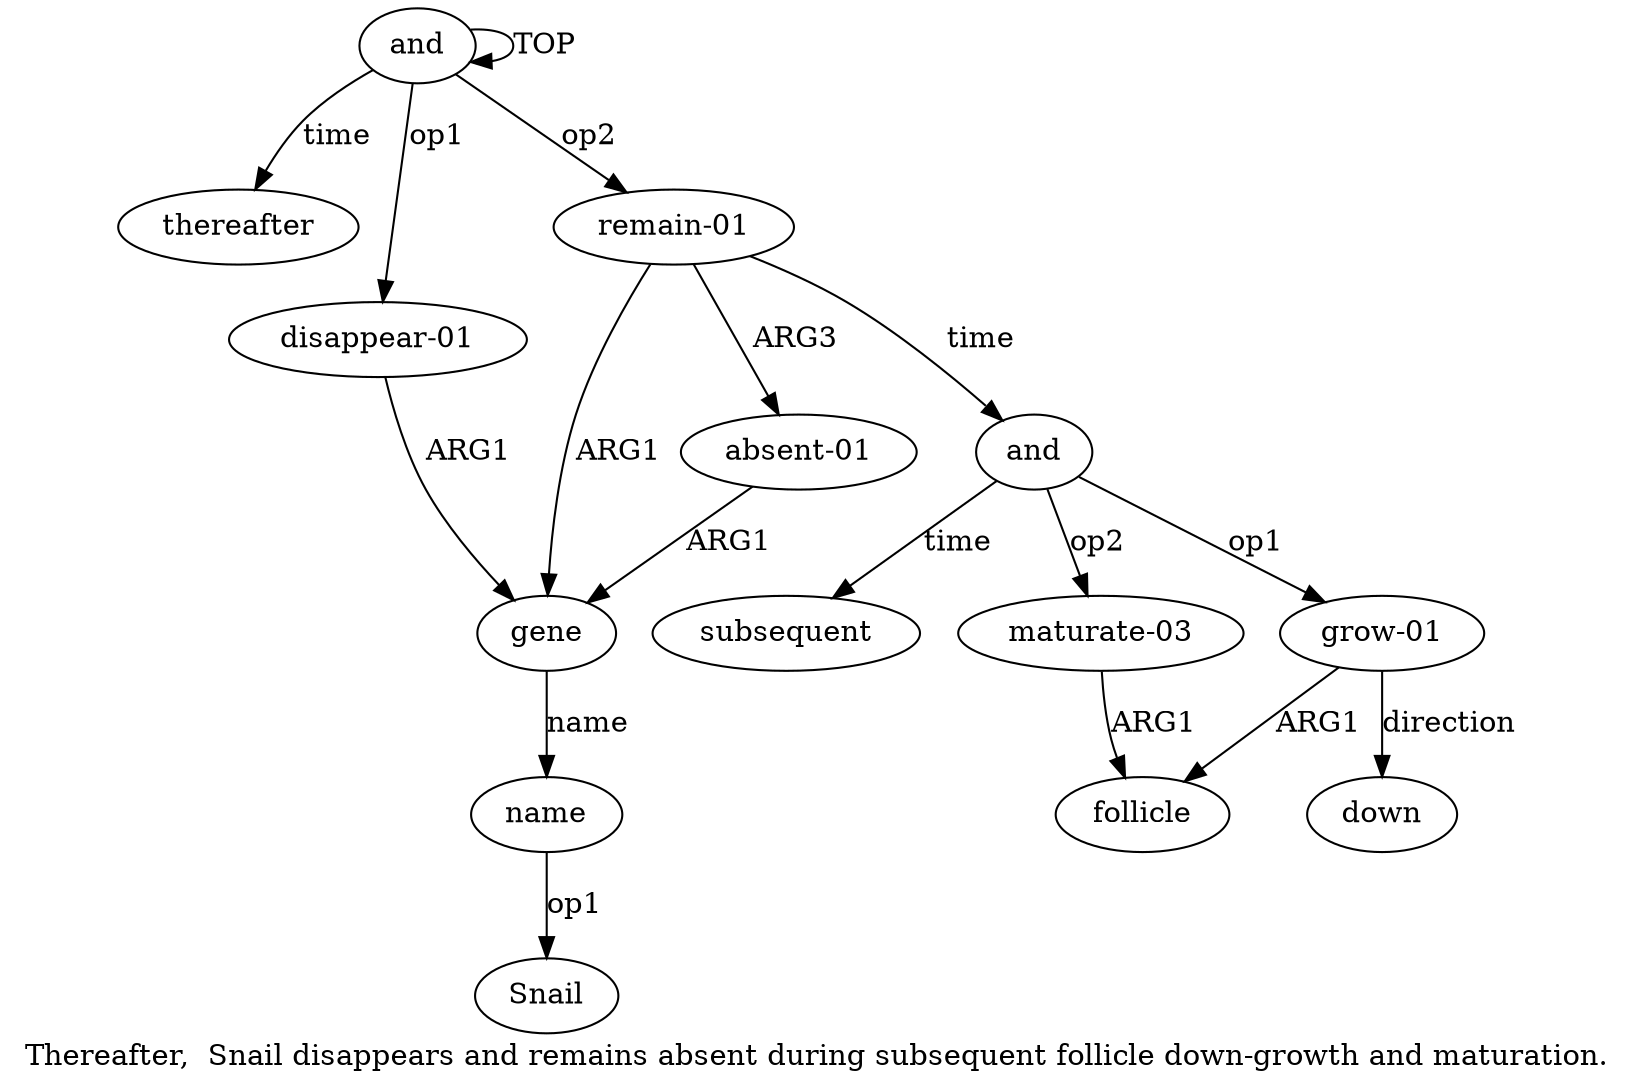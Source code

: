 digraph  {
	graph [label="Thereafter,  Snail disappears and remains absent during subsequent follicle down-growth and maturation."];
	node [label="\N"];
	a11	 [color=black,
		gold_ind=11,
		gold_label=subsequent,
		label=subsequent,
		test_ind=11,
		test_label=subsequent];
	a10	 [color=black,
		gold_ind=10,
		gold_label="maturate-03",
		label="maturate-03",
		test_ind=10,
		test_label="maturate-03"];
	a8	 [color=black,
		gold_ind=8,
		gold_label=follicle,
		label=follicle,
		test_ind=8,
		test_label=follicle];
	a10 -> a8 [key=0,
	color=black,
	gold_label=ARG1,
	label=ARG1,
	test_label=ARG1];
a12 [color=black,
	gold_ind=12,
	gold_label=thereafter,
	label=thereafter,
	test_ind=12,
	test_label=thereafter];
a1 [color=black,
	gold_ind=1,
	gold_label="disappear-01",
	label="disappear-01",
	test_ind=1,
	test_label="disappear-01"];
a2 [color=black,
	gold_ind=2,
	gold_label=gene,
	label=gene,
	test_ind=2,
	test_label=gene];
a1 -> a2 [key=0,
color=black,
gold_label=ARG1,
label=ARG1,
test_label=ARG1];
a0 [color=black,
gold_ind=0,
gold_label=and,
label=and,
test_ind=0,
test_label=and];
a0 -> a12 [key=0,
color=black,
gold_label=time,
label=time,
test_label=time];
a0 -> a1 [key=0,
color=black,
gold_label=op1,
label=op1,
test_label=op1];
a0 -> a0 [key=0,
color=black,
gold_label=TOP,
label=TOP,
test_label=TOP];
a4 [color=black,
gold_ind=4,
gold_label="remain-01",
label="remain-01",
test_ind=4,
test_label="remain-01"];
a0 -> a4 [key=0,
color=black,
gold_label=op2,
label=op2,
test_label=op2];
a3 [color=black,
gold_ind=3,
gold_label=name,
label=name,
test_ind=3,
test_label=name];
"a3 Snail" [color=black,
gold_ind=-1,
gold_label=Snail,
label=Snail,
test_ind=-1,
test_label=Snail];
a3 -> "a3 Snail" [key=0,
color=black,
gold_label=op1,
label=op1,
test_label=op1];
a2 -> a3 [key=0,
color=black,
gold_label=name,
label=name,
test_label=name];
a5 [color=black,
gold_ind=5,
gold_label="absent-01",
label="absent-01",
test_ind=5,
test_label="absent-01"];
a5 -> a2 [key=0,
color=black,
gold_label=ARG1,
label=ARG1,
test_label=ARG1];
a4 -> a2 [key=0,
color=black,
gold_label=ARG1,
label=ARG1,
test_label=ARG1];
a4 -> a5 [key=0,
color=black,
gold_label=ARG3,
label=ARG3,
test_label=ARG3];
a6 [color=black,
gold_ind=6,
gold_label=and,
label=and,
test_ind=6,
test_label=and];
a4 -> a6 [key=0,
color=black,
gold_label=time,
label=time,
test_label=time];
a7 [color=black,
gold_ind=7,
gold_label="grow-01",
label="grow-01",
test_ind=7,
test_label="grow-01"];
a9 [color=black,
gold_ind=9,
gold_label=down,
label=down,
test_ind=9,
test_label=down];
a7 -> a9 [key=0,
color=black,
gold_label=direction,
label=direction,
test_label=direction];
a7 -> a8 [key=0,
color=black,
gold_label=ARG1,
label=ARG1,
test_label=ARG1];
a6 -> a11 [key=0,
color=black,
gold_label=time,
label=time,
test_label=time];
a6 -> a10 [key=0,
color=black,
gold_label=op2,
label=op2,
test_label=op2];
a6 -> a7 [key=0,
color=black,
gold_label=op1,
label=op1,
test_label=op1];
}
